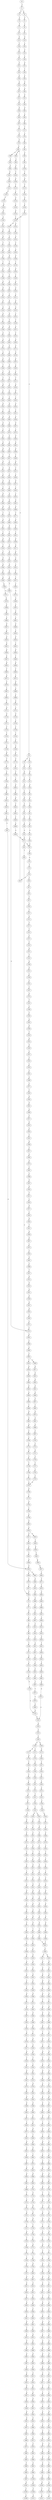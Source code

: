 strict digraph  {
	S0 -> S1 [ label = C ];
	S1 -> S2 [ label = C ];
	S1 -> S3 [ label = A ];
	S2 -> S4 [ label = T ];
	S3 -> S5 [ label = T ];
	S3 -> S6 [ label = C ];
	S4 -> S7 [ label = T ];
	S5 -> S8 [ label = C ];
	S6 -> S9 [ label = G ];
	S6 -> S10 [ label = C ];
	S7 -> S11 [ label = C ];
	S8 -> S12 [ label = C ];
	S9 -> S13 [ label = C ];
	S10 -> S14 [ label = C ];
	S11 -> S15 [ label = G ];
	S12 -> S16 [ label = G ];
	S13 -> S17 [ label = G ];
	S14 -> S18 [ label = G ];
	S15 -> S19 [ label = T ];
	S16 -> S20 [ label = C ];
	S17 -> S21 [ label = C ];
	S18 -> S22 [ label = T ];
	S19 -> S23 [ label = A ];
	S20 -> S24 [ label = A ];
	S21 -> S25 [ label = A ];
	S22 -> S26 [ label = A ];
	S23 -> S27 [ label = C ];
	S24 -> S28 [ label = C ];
	S25 -> S29 [ label = C ];
	S26 -> S30 [ label = C ];
	S27 -> S31 [ label = T ];
	S28 -> S32 [ label = G ];
	S29 -> S33 [ label = G ];
	S30 -> S34 [ label = G ];
	S31 -> S35 [ label = T ];
	S32 -> S36 [ label = T ];
	S33 -> S37 [ label = T ];
	S34 -> S38 [ label = T ];
	S35 -> S39 [ label = C ];
	S36 -> S40 [ label = C ];
	S37 -> S41 [ label = C ];
	S38 -> S42 [ label = C ];
	S39 -> S43 [ label = A ];
	S40 -> S44 [ label = G ];
	S41 -> S45 [ label = C ];
	S42 -> S46 [ label = C ];
	S43 -> S47 [ label = A ];
	S44 -> S48 [ label = A ];
	S45 -> S49 [ label = A ];
	S46 -> S50 [ label = A ];
	S47 -> S51 [ label = G ];
	S48 -> S52 [ label = G ];
	S49 -> S53 [ label = G ];
	S50 -> S54 [ label = G ];
	S51 -> S55 [ label = C ];
	S52 -> S56 [ label = C ];
	S53 -> S57 [ label = C ];
	S54 -> S58 [ label = C ];
	S55 -> S59 [ label = G ];
	S56 -> S60 [ label = G ];
	S57 -> S61 [ label = T ];
	S57 -> S62 [ label = G ];
	S58 -> S62 [ label = G ];
	S59 -> S63 [ label = A ];
	S60 -> S64 [ label = A ];
	S61 -> S65 [ label = T ];
	S62 -> S66 [ label = A ];
	S63 -> S67 [ label = G ];
	S64 -> S68 [ label = G ];
	S65 -> S69 [ label = C ];
	S66 -> S70 [ label = G ];
	S67 -> S71 [ label = T ];
	S68 -> S72 [ label = T ];
	S69 -> S73 [ label = A ];
	S70 -> S74 [ label = T ];
	S71 -> S75 [ label = C ];
	S72 -> S76 [ label = C ];
	S73 -> S77 [ label = C ];
	S74 -> S78 [ label = C ];
	S75 -> S79 [ label = C ];
	S76 -> S80 [ label = G ];
	S77 -> S81 [ label = G ];
	S78 -> S82 [ label = C ];
	S78 -> S83 [ label = T ];
	S79 -> S84 [ label = C ];
	S80 -> S85 [ label = A ];
	S81 -> S86 [ label = C ];
	S82 -> S84 [ label = C ];
	S83 -> S87 [ label = C ];
	S84 -> S88 [ label = T ];
	S84 -> S89 [ label = G ];
	S85 -> S90 [ label = A ];
	S86 -> S91 [ label = C ];
	S87 -> S92 [ label = G ];
	S88 -> S93 [ label = C ];
	S89 -> S94 [ label = C ];
	S90 -> S95 [ label = C ];
	S91 -> S96 [ label = C ];
	S92 -> S97 [ label = T ];
	S93 -> S98 [ label = C ];
	S94 -> S99 [ label = C ];
	S95 -> S100 [ label = C ];
	S96 -> S101 [ label = T ];
	S97 -> S102 [ label = C ];
	S98 -> S103 [ label = G ];
	S99 -> S104 [ label = T ];
	S100 -> S105 [ label = T ];
	S101 -> S106 [ label = T ];
	S102 -> S107 [ label = T ];
	S103 -> S108 [ label = G ];
	S104 -> S109 [ label = G ];
	S105 -> S110 [ label = G ];
	S106 -> S111 [ label = C ];
	S107 -> S112 [ label = G ];
	S108 -> S113 [ label = T ];
	S109 -> S114 [ label = T ];
	S110 -> S115 [ label = T ];
	S111 -> S116 [ label = A ];
	S112 -> S117 [ label = T ];
	S113 -> S118 [ label = C ];
	S114 -> S119 [ label = C ];
	S115 -> S120 [ label = C ];
	S116 -> S121 [ label = T ];
	S117 -> S122 [ label = T ];
	S118 -> S123 [ label = T ];
	S119 -> S124 [ label = G ];
	S120 -> S125 [ label = G ];
	S121 -> S126 [ label = C ];
	S122 -> S127 [ label = C ];
	S123 -> S128 [ label = G ];
	S124 -> S129 [ label = C ];
	S125 -> S130 [ label = C ];
	S126 -> S131 [ label = C ];
	S127 -> S132 [ label = C ];
	S128 -> S133 [ label = G ];
	S129 -> S134 [ label = G ];
	S130 -> S135 [ label = G ];
	S131 -> S136 [ label = A ];
	S132 -> S137 [ label = G ];
	S133 -> S138 [ label = A ];
	S134 -> S139 [ label = C ];
	S135 -> S139 [ label = C ];
	S136 -> S140 [ label = G ];
	S137 -> S141 [ label = T ];
	S138 -> S142 [ label = G ];
	S139 -> S143 [ label = G ];
	S139 -> S144 [ label = A ];
	S140 -> S145 [ label = A ];
	S141 -> S146 [ label = G ];
	S142 -> S147 [ label = G ];
	S143 -> S148 [ label = A ];
	S144 -> S149 [ label = A ];
	S145 -> S150 [ label = A ];
	S146 -> S151 [ label = G ];
	S147 -> S152 [ label = G ];
	S148 -> S153 [ label = G ];
	S149 -> S154 [ label = C ];
	S150 -> S155 [ label = C ];
	S151 -> S156 [ label = C ];
	S152 -> S157 [ label = T ];
	S153 -> S158 [ label = C ];
	S154 -> S159 [ label = C ];
	S155 -> S160 [ label = C ];
	S156 -> S161 [ label = C ];
	S157 -> S162 [ label = G ];
	S158 -> S163 [ label = A ];
	S159 -> S164 [ label = C ];
	S160 -> S165 [ label = A ];
	S160 -> S166 [ label = G ];
	S161 -> S167 [ label = C ];
	S162 -> S168 [ label = T ];
	S163 -> S169 [ label = G ];
	S164 -> S170 [ label = G ];
	S165 -> S171 [ label = G ];
	S165 -> S172 [ label = C ];
	S166 -> S173 [ label = G ];
	S167 -> S174 [ label = G ];
	S168 -> S175 [ label = T ];
	S169 -> S176 [ label = T ];
	S170 -> S177 [ label = T ];
	S171 -> S178 [ label = A ];
	S172 -> S179 [ label = C ];
	S173 -> S180 [ label = A ];
	S174 -> S181 [ label = T ];
	S175 -> S182 [ label = C ];
	S176 -> S183 [ label = G ];
	S177 -> S184 [ label = A ];
	S178 -> S185 [ label = C ];
	S179 -> S186 [ label = A ];
	S180 -> S187 [ label = C ];
	S181 -> S188 [ label = C ];
	S182 -> S189 [ label = C ];
	S183 -> S190 [ label = C ];
	S184 -> S191 [ label = C ];
	S185 -> S192 [ label = T ];
	S186 -> S193 [ label = C ];
	S187 -> S194 [ label = G ];
	S188 -> S195 [ label = C ];
	S189 -> S196 [ label = A ];
	S190 -> S197 [ label = A ];
	S191 -> S198 [ label = A ];
	S192 -> S199 [ label = C ];
	S193 -> S200 [ label = C ];
	S194 -> S201 [ label = C ];
	S195 -> S202 [ label = A ];
	S196 -> S203 [ label = G ];
	S197 -> S204 [ label = A ];
	S198 -> S205 [ label = G ];
	S199 -> S206 [ label = C ];
	S200 -> S207 [ label = C ];
	S201 -> S208 [ label = C ];
	S202 -> S209 [ label = G ];
	S203 -> S210 [ label = C ];
	S204 -> S211 [ label = C ];
	S205 -> S212 [ label = C ];
	S206 -> S213 [ label = C ];
	S207 -> S214 [ label = C ];
	S208 -> S215 [ label = C ];
	S209 -> S216 [ label = T ];
	S210 -> S217 [ label = A ];
	S211 -> S218 [ label = A ];
	S212 -> S219 [ label = A ];
	S213 -> S220 [ label = A ];
	S214 -> S221 [ label = T ];
	S215 -> S222 [ label = A ];
	S216 -> S223 [ label = A ];
	S217 -> S224 [ label = G ];
	S218 -> S225 [ label = G ];
	S219 -> S226 [ label = G ];
	S220 -> S227 [ label = T ];
	S221 -> S228 [ label = T ];
	S222 -> S229 [ label = T ];
	S223 -> S230 [ label = G ];
	S224 -> S231 [ label = A ];
	S225 -> S232 [ label = C ];
	S226 -> S233 [ label = G ];
	S227 -> S234 [ label = C ];
	S228 -> S235 [ label = C ];
	S229 -> S236 [ label = C ];
	S230 -> S237 [ label = C ];
	S231 -> S238 [ label = T ];
	S232 -> S239 [ label = T ];
	S233 -> S240 [ label = T ];
	S234 -> S241 [ label = T ];
	S235 -> S242 [ label = C ];
	S235 -> S243 [ label = G ];
	S236 -> S244 [ label = G ];
	S237 -> S245 [ label = T ];
	S238 -> S246 [ label = A ];
	S239 -> S247 [ label = A ];
	S240 -> S248 [ label = G ];
	S241 -> S249 [ label = G ];
	S242 -> S250 [ label = T ];
	S243 -> S251 [ label = A ];
	S244 -> S252 [ label = T ];
	S245 -> S253 [ label = C ];
	S246 -> S254 [ label = A ];
	S247 -> S255 [ label = C ];
	S248 -> S256 [ label = C ];
	S249 -> S257 [ label = C ];
	S250 -> S258 [ label = G ];
	S251 -> S259 [ label = T ];
	S252 -> S260 [ label = C ];
	S253 -> S261 [ label = C ];
	S254 -> S262 [ label = A ];
	S255 -> S263 [ label = G ];
	S256 -> S264 [ label = A ];
	S257 -> S265 [ label = C ];
	S258 -> S266 [ label = T ];
	S259 -> S267 [ label = C ];
	S260 -> S268 [ label = C ];
	S261 -> S269 [ label = A ];
	S262 -> S270 [ label = A ];
	S263 -> S271 [ label = A ];
	S264 -> S272 [ label = C ];
	S265 -> S273 [ label = A ];
	S266 -> S274 [ label = C ];
	S267 -> S275 [ label = G ];
	S268 -> S276 [ label = T ];
	S269 -> S277 [ label = C ];
	S270 -> S278 [ label = A ];
	S271 -> S279 [ label = G ];
	S272 -> S280 [ label = G ];
	S273 -> S281 [ label = G ];
	S274 -> S282 [ label = C ];
	S275 -> S283 [ label = T ];
	S276 -> S284 [ label = C ];
	S277 -> S285 [ label = C ];
	S278 -> S286 [ label = C ];
	S279 -> S287 [ label = A ];
	S280 -> S288 [ label = C ];
	S281 -> S289 [ label = T ];
	S282 -> S290 [ label = T ];
	S283 -> S291 [ label = T ];
	S284 -> S292 [ label = T ];
	S285 -> S293 [ label = G ];
	S286 -> S294 [ label = T ];
	S287 -> S295 [ label = A ];
	S288 -> S296 [ label = G ];
	S289 -> S297 [ label = C ];
	S290 -> S298 [ label = T ];
	S291 -> S299 [ label = T ];
	S292 -> S300 [ label = T ];
	S293 -> S301 [ label = G ];
	S294 -> S302 [ label = T ];
	S295 -> S303 [ label = C ];
	S296 -> S304 [ label = G ];
	S297 -> S305 [ label = G ];
	S298 -> S306 [ label = G ];
	S299 -> S307 [ label = G ];
	S300 -> S308 [ label = C ];
	S301 -> S309 [ label = A ];
	S302 -> S310 [ label = T ];
	S303 -> S311 [ label = T ];
	S304 -> S312 [ label = T ];
	S305 -> S313 [ label = T ];
	S306 -> S314 [ label = T ];
	S307 -> S315 [ label = T ];
	S308 -> S316 [ label = T ];
	S309 -> S317 [ label = C ];
	S310 -> S318 [ label = G ];
	S311 -> S319 [ label = G ];
	S312 -> S320 [ label = G ];
	S313 -> S321 [ label = A ];
	S314 -> S322 [ label = A ];
	S315 -> S323 [ label = A ];
	S316 -> S324 [ label = C ];
	S317 -> S325 [ label = G ];
	S318 -> S326 [ label = C ];
	S319 -> S327 [ label = G ];
	S320 -> S328 [ label = C ];
	S321 -> S329 [ label = A ];
	S322 -> S330 [ label = G ];
	S323 -> S331 [ label = G ];
	S324 -> S332 [ label = G ];
	S325 -> S333 [ label = T ];
	S326 -> S334 [ label = C ];
	S327 -> S335 [ label = C ];
	S328 -> S336 [ label = C ];
	S329 -> S337 [ label = G ];
	S330 -> S338 [ label = G ];
	S331 -> S339 [ label = G ];
	S332 -> S340 [ label = G ];
	S333 -> S341 [ label = C ];
	S334 -> S342 [ label = G ];
	S335 -> S343 [ label = G ];
	S336 -> S344 [ label = G ];
	S337 -> S345 [ label = A ];
	S338 -> S346 [ label = A ];
	S339 -> S347 [ label = A ];
	S340 -> S348 [ label = A ];
	S341 -> S349 [ label = G ];
	S342 -> S350 [ label = T ];
	S343 -> S351 [ label = C ];
	S344 -> S352 [ label = C ];
	S345 -> S353 [ label = C ];
	S346 -> S354 [ label = G ];
	S347 -> S355 [ label = A ];
	S348 -> S356 [ label = G ];
	S349 -> S357 [ label = T ];
	S350 -> S358 [ label = A ];
	S351 -> S359 [ label = A ];
	S352 -> S360 [ label = A ];
	S353 -> S361 [ label = G ];
	S354 -> S362 [ label = A ];
	S355 -> S363 [ label = A ];
	S356 -> S364 [ label = A ];
	S357 -> S365 [ label = G ];
	S358 -> S366 [ label = G ];
	S359 -> S367 [ label = G ];
	S360 -> S368 [ label = A ];
	S361 -> S369 [ label = G ];
	S362 -> S370 [ label = G ];
	S363 -> S371 [ label = G ];
	S364 -> S372 [ label = G ];
	S365 -> S373 [ label = A ];
	S366 -> S374 [ label = C ];
	S367 -> S375 [ label = C ];
	S368 -> S376 [ label = C ];
	S369 -> S377 [ label = C ];
	S370 -> S378 [ label = G ];
	S371 -> S379 [ label = G ];
	S372 -> S380 [ label = G ];
	S373 -> S381 [ label = C ];
	S374 -> S382 [ label = C ];
	S375 -> S383 [ label = G ];
	S376 -> S384 [ label = C ];
	S377 -> S385 [ label = T ];
	S378 -> S386 [ label = T ];
	S379 -> S387 [ label = T ];
	S380 -> S388 [ label = T ];
	S381 -> S389 [ label = C ];
	S382 -> S390 [ label = G ];
	S383 -> S391 [ label = G ];
	S384 -> S392 [ label = A ];
	S385 -> S393 [ label = C ];
	S386 -> S394 [ label = C ];
	S387 -> S395 [ label = C ];
	S388 -> S396 [ label = C ];
	S389 -> S397 [ label = G ];
	S390 -> S398 [ label = G ];
	S391 -> S399 [ label = G ];
	S392 -> S400 [ label = G ];
	S393 -> S401 [ label = T ];
	S394 -> S402 [ label = C ];
	S395 -> S403 [ label = C ];
	S396 -> S402 [ label = C ];
	S397 -> S404 [ label = G ];
	S398 -> S405 [ label = T ];
	S399 -> S406 [ label = T ];
	S400 -> S407 [ label = T ];
	S401 -> S408 [ label = C ];
	S402 -> S409 [ label = C ];
	S403 -> S410 [ label = C ];
	S404 -> S411 [ label = T ];
	S405 -> S412 [ label = G ];
	S406 -> S413 [ label = G ];
	S407 -> S414 [ label = C ];
	S408 -> S415 [ label = G ];
	S409 -> S416 [ label = A ];
	S409 -> S417 [ label = G ];
	S410 -> S418 [ label = G ];
	S411 -> S419 [ label = C ];
	S412 -> S420 [ label = A ];
	S413 -> S421 [ label = C ];
	S414 -> S422 [ label = G ];
	S415 -> S423 [ label = A ];
	S416 -> S424 [ label = G ];
	S417 -> S425 [ label = G ];
	S418 -> S426 [ label = A ];
	S419 -> S427 [ label = G ];
	S420 -> S428 [ label = C ];
	S421 -> S429 [ label = C ];
	S422 -> S430 [ label = C ];
	S423 -> S431 [ label = A ];
	S424 -> S432 [ label = A ];
	S425 -> S433 [ label = A ];
	S426 -> S434 [ label = A ];
	S427 -> S435 [ label = C ];
	S428 -> S436 [ label = G ];
	S429 -> S437 [ label = G ];
	S430 -> S438 [ label = G ];
	S431 -> S439 [ label = G ];
	S432 -> S440 [ label = G ];
	S433 -> S441 [ label = G ];
	S434 -> S442 [ label = G ];
	S435 -> S443 [ label = G ];
	S436 -> S444 [ label = T ];
	S437 -> S445 [ label = C ];
	S438 -> S446 [ label = C ];
	S439 -> S447 [ label = T ];
	S440 -> S448 [ label = C ];
	S441 -> S449 [ label = G ];
	S442 -> S450 [ label = T ];
	S443 -> S451 [ label = T ];
	S444 -> S452 [ label = G ];
	S445 -> S453 [ label = C ];
	S446 -> S454 [ label = A ];
	S447 -> S455 [ label = C ];
	S448 -> S456 [ label = C ];
	S449 -> S457 [ label = C ];
	S450 -> S458 [ label = C ];
	S451 -> S459 [ label = A ];
	S452 -> S460 [ label = G ];
	S453 -> S461 [ label = G ];
	S454 -> S462 [ label = G ];
	S455 -> S463 [ label = G ];
	S456 -> S464 [ label = A ];
	S457 -> S465 [ label = G ];
	S458 -> S466 [ label = G ];
	S459 -> S467 [ label = G ];
	S460 -> S468 [ label = G ];
	S461 -> S469 [ label = G ];
	S462 -> S470 [ label = C ];
	S463 -> S471 [ label = C ];
	S464 -> S472 [ label = C ];
	S465 -> S473 [ label = T ];
	S466 -> S474 [ label = A ];
	S467 -> S475 [ label = C ];
	S468 -> S476 [ label = T ];
	S469 -> S477 [ label = T ];
	S470 -> S478 [ label = C ];
	S471 -> S479 [ label = G ];
	S472 -> S480 [ label = G ];
	S473 -> S481 [ label = G ];
	S474 -> S482 [ label = G ];
	S475 -> S483 [ label = C ];
	S476 -> S484 [ label = A ];
	S477 -> S485 [ label = G ];
	S478 -> S486 [ label = G ];
	S479 -> S487 [ label = G ];
	S480 -> S488 [ label = G ];
	S481 -> S489 [ label = G ];
	S482 -> S490 [ label = G ];
	S483 -> S491 [ label = G ];
	S484 -> S492 [ label = C ];
	S485 -> S493 [ label = G ];
	S486 -> S494 [ label = G ];
	S487 -> S495 [ label = C ];
	S488 -> S496 [ label = T ];
	S489 -> S497 [ label = T ];
	S490 -> S498 [ label = T ];
	S491 -> S499 [ label = C ];
	S492 -> S500 [ label = T ];
	S493 -> S501 [ label = T ];
	S494 -> S502 [ label = T ];
	S495 -> S503 [ label = T ];
	S496 -> S504 [ label = T ];
	S497 -> S505 [ label = A ];
	S498 -> S506 [ label = A ];
	S499 -> S507 [ label = T ];
	S500 -> S508 [ label = A ];
	S501 -> S509 [ label = G ];
	S502 -> S510 [ label = G ];
	S503 -> S511 [ label = A ];
	S504 -> S512 [ label = A ];
	S505 -> S513 [ label = T ];
	S506 -> S514 [ label = T ];
	S507 -> S515 [ label = G ];
	S508 -> S516 [ label = T ];
	S509 -> S517 [ label = G ];
	S510 -> S518 [ label = G ];
	S511 -> S519 [ label = T ];
	S512 -> S520 [ label = C ];
	S513 -> S521 [ label = G ];
	S514 -> S522 [ label = A ];
	S515 -> S523 [ label = G ];
	S516 -> S524 [ label = T ];
	S517 -> S525 [ label = A ];
	S518 -> S526 [ label = A ];
	S519 -> S527 [ label = A ];
	S520 -> S528 [ label = T ];
	S521 -> S529 [ label = A ];
	S522 -> S530 [ label = A ];
	S523 -> S531 [ label = A ];
	S524 -> S532 [ label = G ];
	S525 -> S533 [ label = A ];
	S526 -> S534 [ label = A ];
	S527 -> S535 [ label = G ];
	S528 -> S536 [ label = G ];
	S529 -> S537 [ label = G ];
	S530 -> S538 [ label = G ];
	S531 -> S539 [ label = A ];
	S532 -> S540 [ label = G ];
	S533 -> S541 [ label = C ];
	S534 -> S542 [ label = G ];
	S535 -> S543 [ label = T ];
	S536 -> S544 [ label = C ];
	S537 -> S545 [ label = C ];
	S538 -> S546 [ label = T ];
	S539 -> S547 [ label = G ];
	S540 -> S548 [ label = A ];
	S541 -> S549 [ label = C ];
	S542 -> S550 [ label = A ];
	S543 -> S551 [ label = A ];
	S544 -> S552 [ label = A ];
	S545 -> S553 [ label = G ];
	S546 -> S554 [ label = C ];
	S547 -> S555 [ label = A ];
	S548 -> S556 [ label = A ];
	S549 -> S557 [ label = T ];
	S550 -> S558 [ label = A ];
	S551 -> S559 [ label = G ];
	S552 -> S560 [ label = G ];
	S553 -> S561 [ label = G ];
	S554 -> S562 [ label = G ];
	S555 -> S563 [ label = A ];
	S556 -> S564 [ label = C ];
	S557 -> S565 [ label = C ];
	S558 -> S566 [ label = C ];
	S559 -> S567 [ label = C ];
	S560 -> S568 [ label = A ];
	S561 -> S569 [ label = T ];
	S562 -> S570 [ label = T ];
	S563 -> S571 [ label = C ];
	S564 -> S572 [ label = G ];
	S565 -> S573 [ label = G ];
	S566 -> S574 [ label = G ];
	S567 -> S575 [ label = C ];
	S568 -> S576 [ label = C ];
	S569 -> S577 [ label = C ];
	S570 -> S578 [ label = G ];
	S571 -> S574 [ label = G ];
	S572 -> S579 [ label = G ];
	S573 -> S580 [ label = G ];
	S574 -> S581 [ label = G ];
	S575 -> S582 [ label = G ];
	S576 -> S583 [ label = G ];
	S577 -> S584 [ label = G ];
	S578 -> S585 [ label = G ];
	S579 -> S586 [ label = T ];
	S580 -> S587 [ label = C ];
	S581 -> S588 [ label = C ];
	S582 -> S589 [ label = A ];
	S583 -> S590 [ label = G ];
	S584 -> S591 [ label = C ];
	S585 -> S592 [ label = T ];
	S586 -> S593 [ label = A ];
	S587 -> S594 [ label = A ];
	S588 -> S595 [ label = A ];
	S589 -> S596 [ label = A ];
	S590 -> S597 [ label = A ];
	S591 -> S598 [ label = A ];
	S592 -> S599 [ label = A ];
	S593 -> S600 [ label = C ];
	S594 -> S601 [ label = C ];
	S595 -> S602 [ label = C ];
	S596 -> S603 [ label = A ];
	S597 -> S604 [ label = C ];
	S598 -> S605 [ label = C ];
	S599 -> S606 [ label = C ];
	S600 -> S607 [ label = G ];
	S601 -> S608 [ label = G ];
	S602 -> S609 [ label = C ];
	S602 -> S610 [ label = T ];
	S603 -> S611 [ label = C ];
	S604 -> S612 [ label = A ];
	S605 -> S613 [ label = G ];
	S606 -> S614 [ label = C ];
	S607 -> S615 [ label = A ];
	S608 -> S616 [ label = C ];
	S609 -> S617 [ label = G ];
	S610 -> S618 [ label = G ];
	S611 -> S619 [ label = C ];
	S612 -> S620 [ label = C ];
	S613 -> S621 [ label = C ];
	S614 -> S622 [ label = G ];
	S615 -> S623 [ label = A ];
	S616 -> S624 [ label = G ];
	S617 -> S625 [ label = G ];
	S618 -> S626 [ label = G ];
	S619 -> S627 [ label = C ];
	S620 -> S628 [ label = A ];
	S621 -> S629 [ label = G ];
	S622 -> S630 [ label = G ];
	S623 -> S631 [ label = G ];
	S624 -> S632 [ label = C ];
	S625 -> S633 [ label = G ];
	S626 -> S634 [ label = G ];
	S627 -> S635 [ label = C ];
	S628 -> S636 [ label = C ];
	S629 -> S637 [ label = C ];
	S630 -> S638 [ label = T ];
	S631 -> S639 [ label = A ];
	S632 -> S640 [ label = G ];
	S633 -> S641 [ label = A ];
	S634 -> S642 [ label = A ];
	S635 -> S643 [ label = G ];
	S636 -> S644 [ label = C ];
	S637 -> S645 [ label = G ];
	S638 -> S646 [ label = G ];
	S639 -> S647 [ label = A ];
	S640 -> S648 [ label = C ];
	S641 -> S649 [ label = A ];
	S642 -> S650 [ label = A ];
	S643 -> S651 [ label = A ];
	S644 -> S652 [ label = T ];
	S645 -> S653 [ label = G ];
	S646 -> S654 [ label = G ];
	S647 -> S655 [ label = G ];
	S648 -> S656 [ label = G ];
	S649 -> S657 [ label = T ];
	S650 -> S658 [ label = C ];
	S651 -> S659 [ label = C ];
	S652 -> S660 [ label = C ];
	S653 -> S661 [ label = C ];
	S654 -> S662 [ label = T ];
	S655 -> S663 [ label = T ];
	S656 -> S664 [ label = T ];
	S657 -> S665 [ label = T ];
	S658 -> S666 [ label = T ];
	S659 -> S667 [ label = T ];
	S660 -> S668 [ label = T ];
	S661 -> S669 [ label = T ];
	S662 -> S670 [ label = T ];
	S663 -> S671 [ label = G ];
	S664 -> S672 [ label = C ];
	S665 -> S673 [ label = G ];
	S666 -> S674 [ label = G ];
	S667 -> S675 [ label = A ];
	S668 -> S676 [ label = A ];
	S669 -> S677 [ label = G ];
	S670 -> S678 [ label = A ];
	S671 -> S679 [ label = T ];
	S672 -> S680 [ label = G ];
	S673 -> S681 [ label = A ];
	S674 -> S682 [ label = G ];
	S675 -> S683 [ label = G ];
	S676 -> S684 [ label = G ];
	S677 -> S685 [ label = G ];
	S678 -> S686 [ label = G ];
	S679 -> S687 [ label = C ];
	S680 -> S688 [ label = A ];
	S681 -> S689 [ label = A ];
	S682 -> S690 [ label = A ];
	S683 -> S691 [ label = A ];
	S684 -> S692 [ label = A ];
	S685 -> S693 [ label = A ];
	S686 -> S694 [ label = A ];
	S687 -> S695 [ label = C ];
	S688 -> S696 [ label = C ];
	S689 -> S697 [ label = C ];
	S690 -> S698 [ label = C ];
	S691 -> S699 [ label = A ];
	S692 -> S700 [ label = A ];
	S693 -> S701 [ label = A ];
	S694 -> S702 [ label = A ];
	S695 -> S703 [ label = T ];
	S696 -> S704 [ label = G ];
	S697 -> S705 [ label = C ];
	S698 -> S706 [ label = C ];
	S699 -> S707 [ label = T ];
	S700 -> S708 [ label = C ];
	S701 -> S709 [ label = T ];
	S702 -> S710 [ label = G ];
	S703 -> S711 [ label = G ];
	S704 -> S712 [ label = C ];
	S705 -> S713 [ label = C ];
	S706 -> S714 [ label = C ];
	S707 -> S715 [ label = C ];
	S708 -> S716 [ label = G ];
	S709 -> S717 [ label = G ];
	S710 -> S718 [ label = G ];
	S711 -> S719 [ label = G ];
	S712 -> S720 [ label = G ];
	S713 -> S721 [ label = G ];
	S714 -> S722 [ label = G ];
	S715 -> S723 [ label = G ];
	S716 -> S724 [ label = A ];
	S717 -> S725 [ label = G ];
	S718 -> S726 [ label = G ];
	S719 -> S727 [ label = C ];
	S720 -> S728 [ label = C ];
	S721 -> S729 [ label = T ];
	S722 -> S730 [ label = T ];
	S723 -> S731 [ label = G ];
	S724 -> S732 [ label = G ];
	S725 -> S733 [ label = G ];
	S726 -> S734 [ label = G ];
	S727 -> S735 [ label = C ];
	S728 -> S736 [ label = C ];
	S729 -> S737 [ label = C ];
	S730 -> S738 [ label = C ];
	S731 -> S739 [ label = G ];
	S732 -> S740 [ label = G ];
	S733 -> S741 [ label = G ];
	S734 -> S742 [ label = G ];
	S735 -> S743 [ label = T ];
	S736 -> S744 [ label = T ];
	S737 -> S745 [ label = T ];
	S738 -> S746 [ label = T ];
	S739 -> S747 [ label = T ];
	S740 -> S748 [ label = T ];
	S741 -> S749 [ label = T ];
	S742 -> S750 [ label = T ];
	S743 -> S751 [ label = G ];
	S744 -> S752 [ label = C ];
	S745 -> S753 [ label = C ];
	S746 -> S754 [ label = C ];
	S747 -> S755 [ label = A ];
	S748 -> S756 [ label = G ];
	S749 -> S757 [ label = C ];
	S750 -> S758 [ label = C ];
	S751 -> S759 [ label = G ];
	S752 -> S760 [ label = G ];
	S753 -> S761 [ label = G ];
	S754 -> S761 [ label = G ];
	S755 -> S762 [ label = T ];
	S756 -> S763 [ label = T ];
	S757 -> S764 [ label = C ];
	S758 -> S765 [ label = C ];
	S759 -> S766 [ label = G ];
	S760 -> S767 [ label = G ];
	S761 -> S768 [ label = G ];
	S762 -> S769 [ label = C ];
	S763 -> S770 [ label = C ];
	S764 -> S771 [ label = G ];
	S765 -> S772 [ label = G ];
	S766 -> S773 [ label = T ];
	S767 -> S774 [ label = G ];
	S768 -> S775 [ label = C ];
	S769 -> S776 [ label = C ];
	S770 -> S777 [ label = C ];
	S771 -> S778 [ label = C ];
	S772 -> S779 [ label = T ];
	S773 -> S780 [ label = C ];
	S774 -> S781 [ label = C ];
	S775 -> S782 [ label = A ];
	S776 -> S783 [ label = C ];
	S777 -> S784 [ label = C ];
	S778 -> S785 [ label = C ];
	S779 -> S786 [ label = C ];
	S780 -> S787 [ label = C ];
	S781 -> S788 [ label = T ];
	S782 -> S789 [ label = C ];
	S783 -> S790 [ label = G ];
	S784 -> S791 [ label = T ];
	S785 -> S792 [ label = G ];
	S786 -> S793 [ label = G ];
	S787 -> S794 [ label = C ];
	S788 -> S795 [ label = C ];
	S789 -> S796 [ label = C ];
	S790 -> S797 [ label = A ];
	S791 -> S798 [ label = G ];
	S792 -> S799 [ label = G ];
	S793 -> S800 [ label = G ];
	S794 -> S801 [ label = G ];
	S795 -> S802 [ label = A ];
	S796 -> S803 [ label = G ];
	S797 -> S804 [ label = A ];
	S798 -> S805 [ label = T ];
	S799 -> S806 [ label = A ];
	S800 -> S807 [ label = A ];
	S801 -> S808 [ label = A ];
	S802 -> S809 [ label = C ];
	S803 -> S810 [ label = A ];
	S804 -> S811 [ label = A ];
	S805 -> S812 [ label = C ];
	S806 -> S813 [ label = A ];
	S807 -> S814 [ label = A ];
	S808 -> S815 [ label = G ];
	S809 -> S816 [ label = G ];
	S810 -> S817 [ label = G ];
	S810 -> S818 [ label = A ];
	S811 -> S819 [ label = G ];
	S812 -> S820 [ label = C ];
	S813 -> S821 [ label = C ];
	S814 -> S822 [ label = C ];
	S815 -> S823 [ label = T ];
	S816 -> S824 [ label = T ];
	S817 -> S825 [ label = T ];
	S818 -> S826 [ label = T ];
	S819 -> S827 [ label = T ];
	S820 -> S828 [ label = T ];
	S821 -> S829 [ label = T ];
	S822 -> S830 [ label = T ];
	S823 -> S831 [ label = C ];
	S824 -> S832 [ label = C ];
	S825 -> S833 [ label = C ];
	S826 -> S834 [ label = G ];
	S827 -> S835 [ label = G ];
	S828 -> S836 [ label = A ];
	S829 -> S837 [ label = G ];
	S830 -> S838 [ label = A ];
	S831 -> S839 [ label = C ];
	S832 -> S840 [ label = C ];
	S833 -> S841 [ label = C ];
	S834 -> S842 [ label = T ];
	S835 -> S843 [ label = T ];
	S836 -> S844 [ label = C ];
	S837 -> S845 [ label = C ];
	S838 -> S846 [ label = C ];
	S839 -> S847 [ label = A ];
	S840 -> S848 [ label = A ];
	S841 -> S849 [ label = A ];
	S842 -> S850 [ label = A ];
	S843 -> S851 [ label = C ];
	S844 -> S852 [ label = T ];
	S845 -> S853 [ label = A ];
	S846 -> S854 [ label = A ];
	S847 -> S855 [ label = G ];
	S848 -> S856 [ label = G ];
	S849 -> S855 [ label = G ];
	S850 -> S857 [ label = G ];
	S851 -> S858 [ label = G ];
	S852 -> S859 [ label = A ];
	S853 -> S860 [ label = A ];
	S854 -> S861 [ label = A ];
	S855 -> S862 [ label = T ];
	S855 -> S863 [ label = C ];
	S856 -> S57 [ label = C ];
	S857 -> S864 [ label = T ];
	S858 -> S865 [ label = T ];
	S859 -> S866 [ label = C ];
	S860 -> S867 [ label = C ];
	S861 -> S868 [ label = C ];
	S862 -> S869 [ label = A ];
	S863 -> S870 [ label = T ];
	S864 -> S871 [ label = T ];
	S865 -> S872 [ label = C ];
	S866 -> S873 [ label = C ];
	S867 -> S874 [ label = C ];
	S868 -> S875 [ label = G ];
	S869 -> S876 [ label = G ];
	S870 -> S877 [ label = T ];
	S871 -> S878 [ label = T ];
	S872 -> S879 [ label = G ];
	S873 -> S880 [ label = A ];
	S874 -> S881 [ label = A ];
	S875 -> S882 [ label = A ];
	S876 -> S883 [ label = G ];
	S877 -> S69 [ label = C ];
	S878 -> S884 [ label = C ];
	S879 -> S885 [ label = G ];
	S880 -> S886 [ label = G ];
	S881 -> S887 [ label = G ];
	S882 -> S888 [ label = A ];
	S883 -> S889 [ label = G ];
	S884 -> S890 [ label = A ];
	S885 -> S891 [ label = A ];
	S886 -> S892 [ label = G ];
	S887 -> S893 [ label = A ];
	S888 -> S894 [ label = A ];
	S889 -> S895 [ label = T ];
	S890 -> S896 [ label = C ];
	S891 -> S897 [ label = A ];
	S892 -> S898 [ label = A ];
	S893 -> S899 [ label = A ];
	S894 -> S900 [ label = A ];
	S895 -> S901 [ label = C ];
	S896 -> S902 [ label = T ];
	S897 -> S903 [ label = C ];
	S898 -> S904 [ label = G ];
	S899 -> S905 [ label = C ];
	S900 -> S906 [ label = C ];
	S901 -> S907 [ label = A ];
	S902 -> S908 [ label = C ];
	S903 -> S909 [ label = A ];
	S904 -> S910 [ label = A ];
	S905 -> S911 [ label = A ];
	S906 -> S912 [ label = A ];
	S907 -> S913 [ label = C ];
	S908 -> S914 [ label = C ];
	S909 -> S915 [ label = G ];
	S910 -> S916 [ label = G ];
	S911 -> S917 [ label = G ];
	S912 -> S918 [ label = G ];
	S913 -> S919 [ label = T ];
	S914 -> S920 [ label = T ];
	S915 -> S921 [ label = G ];
	S916 -> S922 [ label = T ];
	S917 -> S923 [ label = C ];
	S918 -> S924 [ label = A ];
	S919 -> S925 [ label = C ];
	S920 -> S926 [ label = T ];
	S921 -> S927 [ label = A ];
	S922 -> S928 [ label = C ];
	S923 -> S929 [ label = C ];
	S924 -> S930 [ label = A ];
	S925 -> S931 [ label = G ];
	S926 -> S932 [ label = T ];
	S927 -> S933 [ label = A ];
	S928 -> S934 [ label = A ];
	S929 -> S935 [ label = G ];
	S930 -> S936 [ label = G ];
	S931 -> S937 [ label = C ];
	S932 -> S938 [ label = C ];
	S933 -> S939 [ label = T ];
	S934 -> S940 [ label = G ];
	S935 -> S941 [ label = T ];
	S936 -> S942 [ label = G ];
	S937 -> S943 [ label = T ];
	S938 -> S944 [ label = A ];
	S939 -> S945 [ label = A ];
	S940 -> S946 [ label = G ];
	S941 -> S947 [ label = C ];
	S942 -> S948 [ label = G ];
	S943 -> S949 [ label = T ];
	S944 -> S950 [ label = T ];
	S945 -> S951 [ label = G ];
	S946 -> S952 [ label = A ];
	S947 -> S953 [ label = C ];
	S948 -> S954 [ label = G ];
	S949 -> S955 [ label = C ];
	S950 -> S956 [ label = C ];
	S951 -> S957 [ label = T ];
	S952 -> S958 [ label = C ];
	S953 -> S959 [ label = T ];
	S954 -> S960 [ label = T ];
	S955 -> S961 [ label = A ];
	S956 -> S962 [ label = C ];
	S957 -> S963 [ label = C ];
	S958 -> S964 [ label = C ];
	S959 -> S965 [ label = C ];
	S960 -> S966 [ label = C ];
	S961 -> S967 [ label = T ];
	S962 -> S968 [ label = A ];
	S963 -> S969 [ label = T ];
	S964 -> S970 [ label = A ];
	S965 -> S971 [ label = T ];
	S966 -> S972 [ label = T ];
	S967 -> S973 [ label = C ];
	S968 -> S974 [ label = G ];
	S969 -> S975 [ label = C ];
	S970 -> S976 [ label = G ];
	S971 -> S977 [ label = G ];
	S972 -> S978 [ label = C ];
	S973 -> S979 [ label = C ];
	S974 -> S145 [ label = A ];
	S975 -> S980 [ label = T ];
	S976 -> S981 [ label = T ];
	S977 -> S982 [ label = T ];
	S978 -> S983 [ label = T ];
	S979 -> S984 [ label = A ];
	S980 -> S985 [ label = C ];
	S981 -> S986 [ label = C ];
	S982 -> S987 [ label = C ];
	S983 -> S988 [ label = C ];
	S984 -> S140 [ label = G ];
	S985 -> S989 [ label = T ];
	S986 -> S990 [ label = T ];
	S987 -> S991 [ label = G ];
	S988 -> S992 [ label = G ];
	S989 -> S993 [ label = G ];
	S990 -> S994 [ label = C ];
	S991 -> S995 [ label = T ];
	S992 -> S996 [ label = T ];
	S993 -> S997 [ label = A ];
	S994 -> S998 [ label = T ];
	S995 -> S999 [ label = G ];
	S996 -> S1000 [ label = G ];
	S997 -> S1001 [ label = G ];
	S998 -> S1002 [ label = G ];
	S999 -> S1003 [ label = G ];
	S1000 -> S1004 [ label = G ];
	S1001 -> S1005 [ label = T ];
	S1002 -> S1006 [ label = T ];
	S1003 -> S1007 [ label = T ];
	S1004 -> S1008 [ label = T ];
	S1005 -> S1009 [ label = A ];
	S1006 -> S1010 [ label = A ];
	S1007 -> S1011 [ label = A ];
	S1008 -> S1012 [ label = A ];
}
